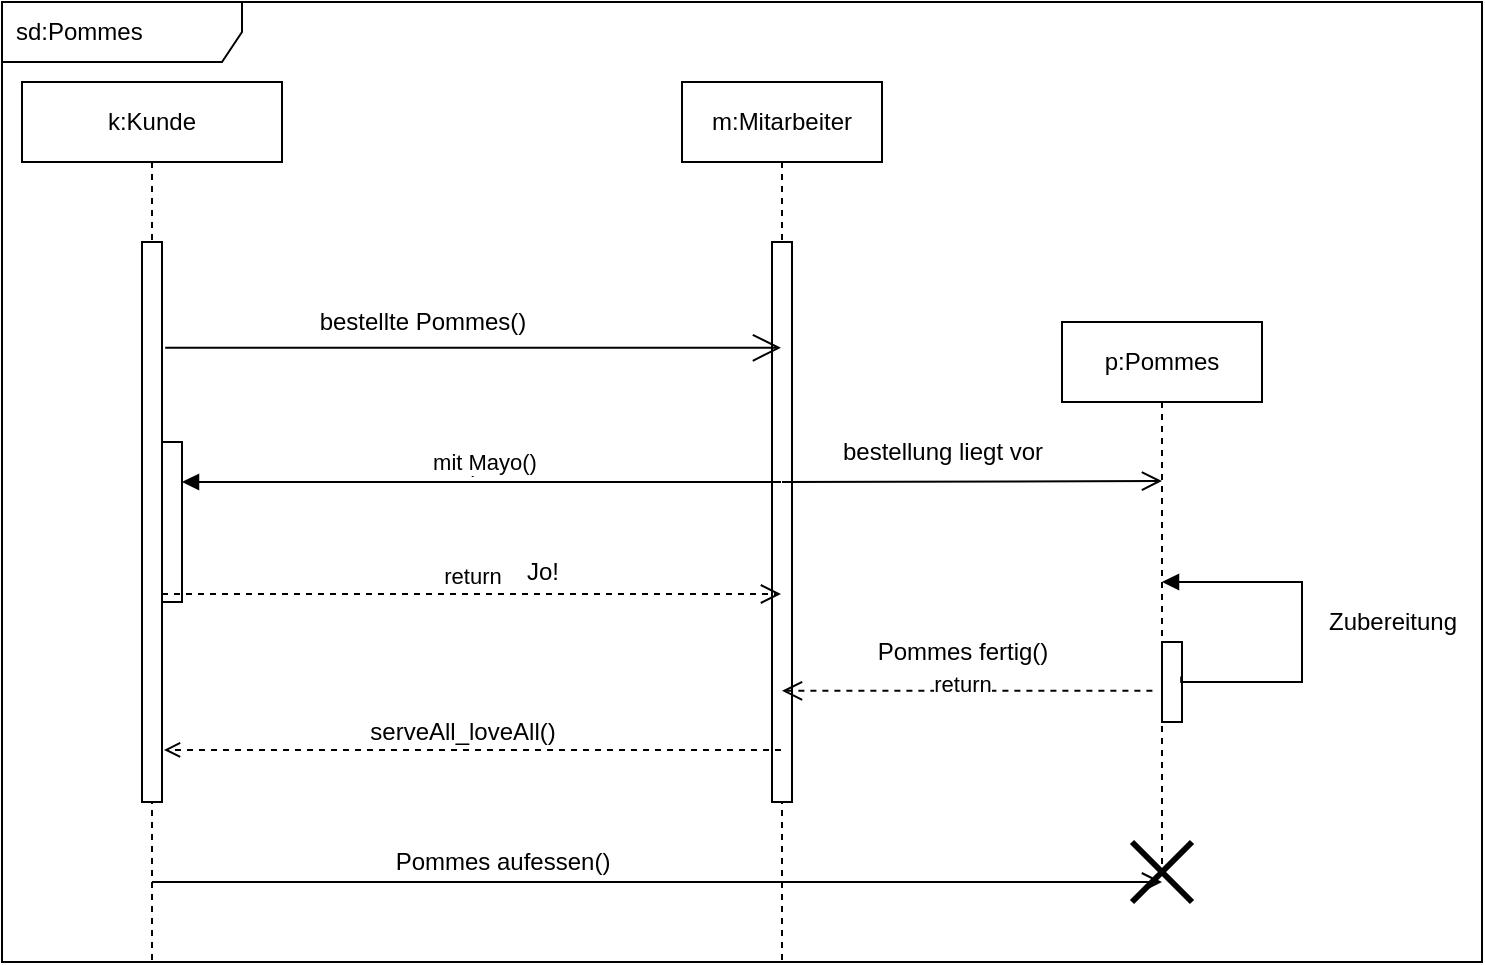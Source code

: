<mxfile>
    <diagram id="OtFEyasyT_QdUXmJwkXH" name="Seite-1">
        <mxGraphModel dx="1048" dy="461" grid="1" gridSize="10" guides="1" tooltips="1" connect="1" arrows="1" fold="1" page="1" pageScale="1" pageWidth="827" pageHeight="1169" math="0" shadow="0">
            <root>
                <mxCell id="0"/>
                <mxCell id="1" parent="0"/>
                <mxCell id="2" value="p:Pommes" style="shape=umlLifeline;perimeter=lifelinePerimeter;whiteSpace=wrap;html=1;container=1;collapsible=0;recursiveResize=0;outlineConnect=0;" vertex="1" parent="1">
                    <mxGeometry x="540" y="200" width="100" height="280" as="geometry"/>
                </mxCell>
                <mxCell id="23" style="edgeStyle=none;html=1;" edge="1" parent="2" source="21" target="2">
                    <mxGeometry relative="1" as="geometry"/>
                </mxCell>
                <mxCell id="21" value="" style="html=1;points=[];perimeter=orthogonalPerimeter;" vertex="1" parent="2">
                    <mxGeometry x="50" y="160" width="10" height="40" as="geometry"/>
                </mxCell>
                <mxCell id="25" value="&lt;br&gt;" style="edgeStyle=orthogonalEdgeStyle;html=1;align=left;spacingLeft=2;endArrow=block;rounded=0;exitX=0.96;exitY=0.43;exitDx=0;exitDy=0;exitPerimeter=0;" edge="1" target="2" parent="2" source="21">
                    <mxGeometry x="-0.077" y="-43" relative="1" as="geometry">
                        <mxPoint x="120" y="130" as="sourcePoint"/>
                        <Array as="points">
                            <mxPoint x="60" y="180"/>
                            <mxPoint x="120" y="180"/>
                            <mxPoint x="120" y="130"/>
                        </Array>
                        <mxPoint as="offset"/>
                    </mxGeometry>
                </mxCell>
                <mxCell id="41" value="" style="shape=umlDestroy;whiteSpace=wrap;html=1;strokeWidth=3;" vertex="1" parent="2">
                    <mxGeometry x="35" y="260" width="30" height="30" as="geometry"/>
                </mxCell>
                <mxCell id="3" value="m:Mitarbeiter" style="shape=umlLifeline;perimeter=lifelinePerimeter;whiteSpace=wrap;html=1;container=1;collapsible=0;recursiveResize=0;outlineConnect=0;" vertex="1" parent="1">
                    <mxGeometry x="350" y="80" width="100" height="440" as="geometry"/>
                </mxCell>
                <mxCell id="6" value="" style="html=1;points=[];perimeter=orthogonalPerimeter;" vertex="1" parent="3">
                    <mxGeometry x="45" y="80" width="10" height="280" as="geometry"/>
                </mxCell>
                <mxCell id="7" value="" style="endArrow=open;startArrow=none;endFill=0;startFill=0;endSize=8;html=1;verticalAlign=bottom;labelBackgroundColor=none;strokeWidth=1;" edge="1" parent="3" source="6" target="3">
                    <mxGeometry width="160" relative="1" as="geometry">
                        <mxPoint x="-265" y="140" as="sourcePoint"/>
                        <mxPoint x="-105" y="140" as="targetPoint"/>
                    </mxGeometry>
                </mxCell>
                <mxCell id="4" value="k:Kunde" style="shape=umlLifeline;perimeter=lifelinePerimeter;whiteSpace=wrap;html=1;container=1;collapsible=0;recursiveResize=0;outlineConnect=0;" vertex="1" parent="1">
                    <mxGeometry x="20" y="80" width="130" height="440" as="geometry"/>
                </mxCell>
                <mxCell id="5" value="" style="html=1;points=[];perimeter=orthogonalPerimeter;" vertex="1" parent="4">
                    <mxGeometry x="60" y="80" width="10" height="280" as="geometry"/>
                </mxCell>
                <mxCell id="10" value="" style="html=1;points=[];perimeter=orthogonalPerimeter;" vertex="1" parent="4">
                    <mxGeometry x="70" y="180" width="10" height="80" as="geometry"/>
                </mxCell>
                <mxCell id="9" value="bestellte Pommes()" style="text;html=1;align=center;verticalAlign=middle;resizable=0;points=[];autosize=1;strokeColor=none;fillColor=none;" vertex="1" parent="1">
                    <mxGeometry x="155" y="185" width="130" height="30" as="geometry"/>
                </mxCell>
                <mxCell id="11" value="dispatch" style="html=1;verticalAlign=bottom;endArrow=block;" edge="1" parent="1" source="3">
                    <mxGeometry relative="1" as="geometry">
                        <mxPoint x="200" y="280" as="sourcePoint"/>
                        <mxPoint x="100" y="280" as="targetPoint"/>
                    </mxGeometry>
                </mxCell>
                <mxCell id="15" value="mit Mayo()" style="edgeLabel;html=1;align=center;verticalAlign=middle;resizable=0;points=[];" vertex="1" connectable="0" parent="11">
                    <mxGeometry x="0.101" y="1" relative="1" as="geometry">
                        <mxPoint x="16" y="-11" as="offset"/>
                    </mxGeometry>
                </mxCell>
                <mxCell id="12" value="return" style="html=1;verticalAlign=bottom;endArrow=open;dashed=1;endSize=8;exitX=0;exitY=0.95;" edge="1" source="10" parent="1" target="3">
                    <mxGeometry relative="1" as="geometry">
                        <mxPoint x="200" y="356" as="targetPoint"/>
                    </mxGeometry>
                </mxCell>
                <mxCell id="17" value="Jo!" style="text;html=1;align=center;verticalAlign=middle;resizable=0;points=[];autosize=1;strokeColor=none;fillColor=none;" vertex="1" parent="1">
                    <mxGeometry x="260" y="310" width="40" height="30" as="geometry"/>
                </mxCell>
                <mxCell id="19" value="" style="endArrow=open;startArrow=none;endFill=0;startFill=0;endSize=8;html=1;verticalAlign=bottom;labelBackgroundColor=none;strokeWidth=1;" edge="1" parent="1">
                    <mxGeometry width="160" relative="1" as="geometry">
                        <mxPoint x="400" y="280" as="sourcePoint"/>
                        <mxPoint x="590" y="279.5" as="targetPoint"/>
                    </mxGeometry>
                </mxCell>
                <mxCell id="20" value="bestellung liegt vor" style="text;html=1;align=center;verticalAlign=middle;resizable=0;points=[];autosize=1;strokeColor=none;fillColor=none;" vertex="1" parent="1">
                    <mxGeometry x="420" y="250" width="120" height="30" as="geometry"/>
                </mxCell>
                <mxCell id="27" value="return" style="html=1;verticalAlign=bottom;endArrow=open;dashed=1;endSize=8;exitX=-0.48;exitY=0.61;exitDx=0;exitDy=0;exitPerimeter=0;" edge="1" parent="1" source="21" target="3">
                    <mxGeometry x="0.025" y="6" relative="1" as="geometry">
                        <mxPoint x="560" y="329" as="sourcePoint"/>
                        <mxPoint x="480" y="329" as="targetPoint"/>
                        <mxPoint as="offset"/>
                    </mxGeometry>
                </mxCell>
                <mxCell id="28" value="Pommes fertig()" style="text;html=1;align=center;verticalAlign=middle;resizable=0;points=[];autosize=1;strokeColor=none;fillColor=none;" vertex="1" parent="1">
                    <mxGeometry x="435" y="350" width="110" height="30" as="geometry"/>
                </mxCell>
                <mxCell id="29" value="Zubereitung" style="text;html=1;align=center;verticalAlign=middle;resizable=0;points=[];autosize=1;strokeColor=none;fillColor=none;" vertex="1" parent="1">
                    <mxGeometry x="660" y="335" width="90" height="30" as="geometry"/>
                </mxCell>
                <mxCell id="35" value="Pommes aufessen()" style="text;html=1;align=center;verticalAlign=middle;resizable=0;points=[];autosize=1;strokeColor=none;fillColor=none;" vertex="1" parent="1">
                    <mxGeometry x="195" y="455" width="130" height="30" as="geometry"/>
                </mxCell>
                <mxCell id="44" value="serveAll_loveAll()" style="text;html=1;align=center;verticalAlign=middle;resizable=0;points=[];autosize=1;strokeColor=none;fillColor=none;" vertex="1" parent="1">
                    <mxGeometry x="180" y="390" width="120" height="30" as="geometry"/>
                </mxCell>
                <mxCell id="45" value="" style="html=1;verticalAlign=bottom;labelBackgroundColor=none;endArrow=open;endFill=0;dashed=1;entryX=1.1;entryY=0.907;entryDx=0;entryDy=0;entryPerimeter=0;" edge="1" parent="1" source="3" target="5">
                    <mxGeometry width="160" relative="1" as="geometry">
                        <mxPoint x="440" y="450" as="sourcePoint"/>
                        <mxPoint x="600" y="450" as="targetPoint"/>
                    </mxGeometry>
                </mxCell>
                <mxCell id="47" value="" style="endArrow=open;startArrow=none;endFill=0;startFill=0;endSize=8;html=1;verticalAlign=bottom;labelBackgroundColor=none;strokeWidth=1;" edge="1" parent="1" source="4">
                    <mxGeometry width="160" relative="1" as="geometry">
                        <mxPoint x="430" y="480" as="sourcePoint"/>
                        <mxPoint x="590" y="480" as="targetPoint"/>
                    </mxGeometry>
                </mxCell>
                <mxCell id="54" value="" style="endArrow=open;endFill=1;endSize=12;html=1;exitX=1.16;exitY=0.189;exitDx=0;exitDy=0;exitPerimeter=0;" edge="1" parent="1" source="5" target="3">
                    <mxGeometry width="160" relative="1" as="geometry">
                        <mxPoint x="180" y="215" as="sourcePoint"/>
                        <mxPoint x="340" y="215" as="targetPoint"/>
                    </mxGeometry>
                </mxCell>
                <mxCell id="56" value="sd:Pommes" style="shape=umlFrame;whiteSpace=wrap;html=1;width=120;height=30;boundedLbl=1;verticalAlign=middle;align=left;spacingLeft=5;" vertex="1" parent="1">
                    <mxGeometry x="10" y="40" width="740" height="480" as="geometry"/>
                </mxCell>
            </root>
        </mxGraphModel>
    </diagram>
</mxfile>